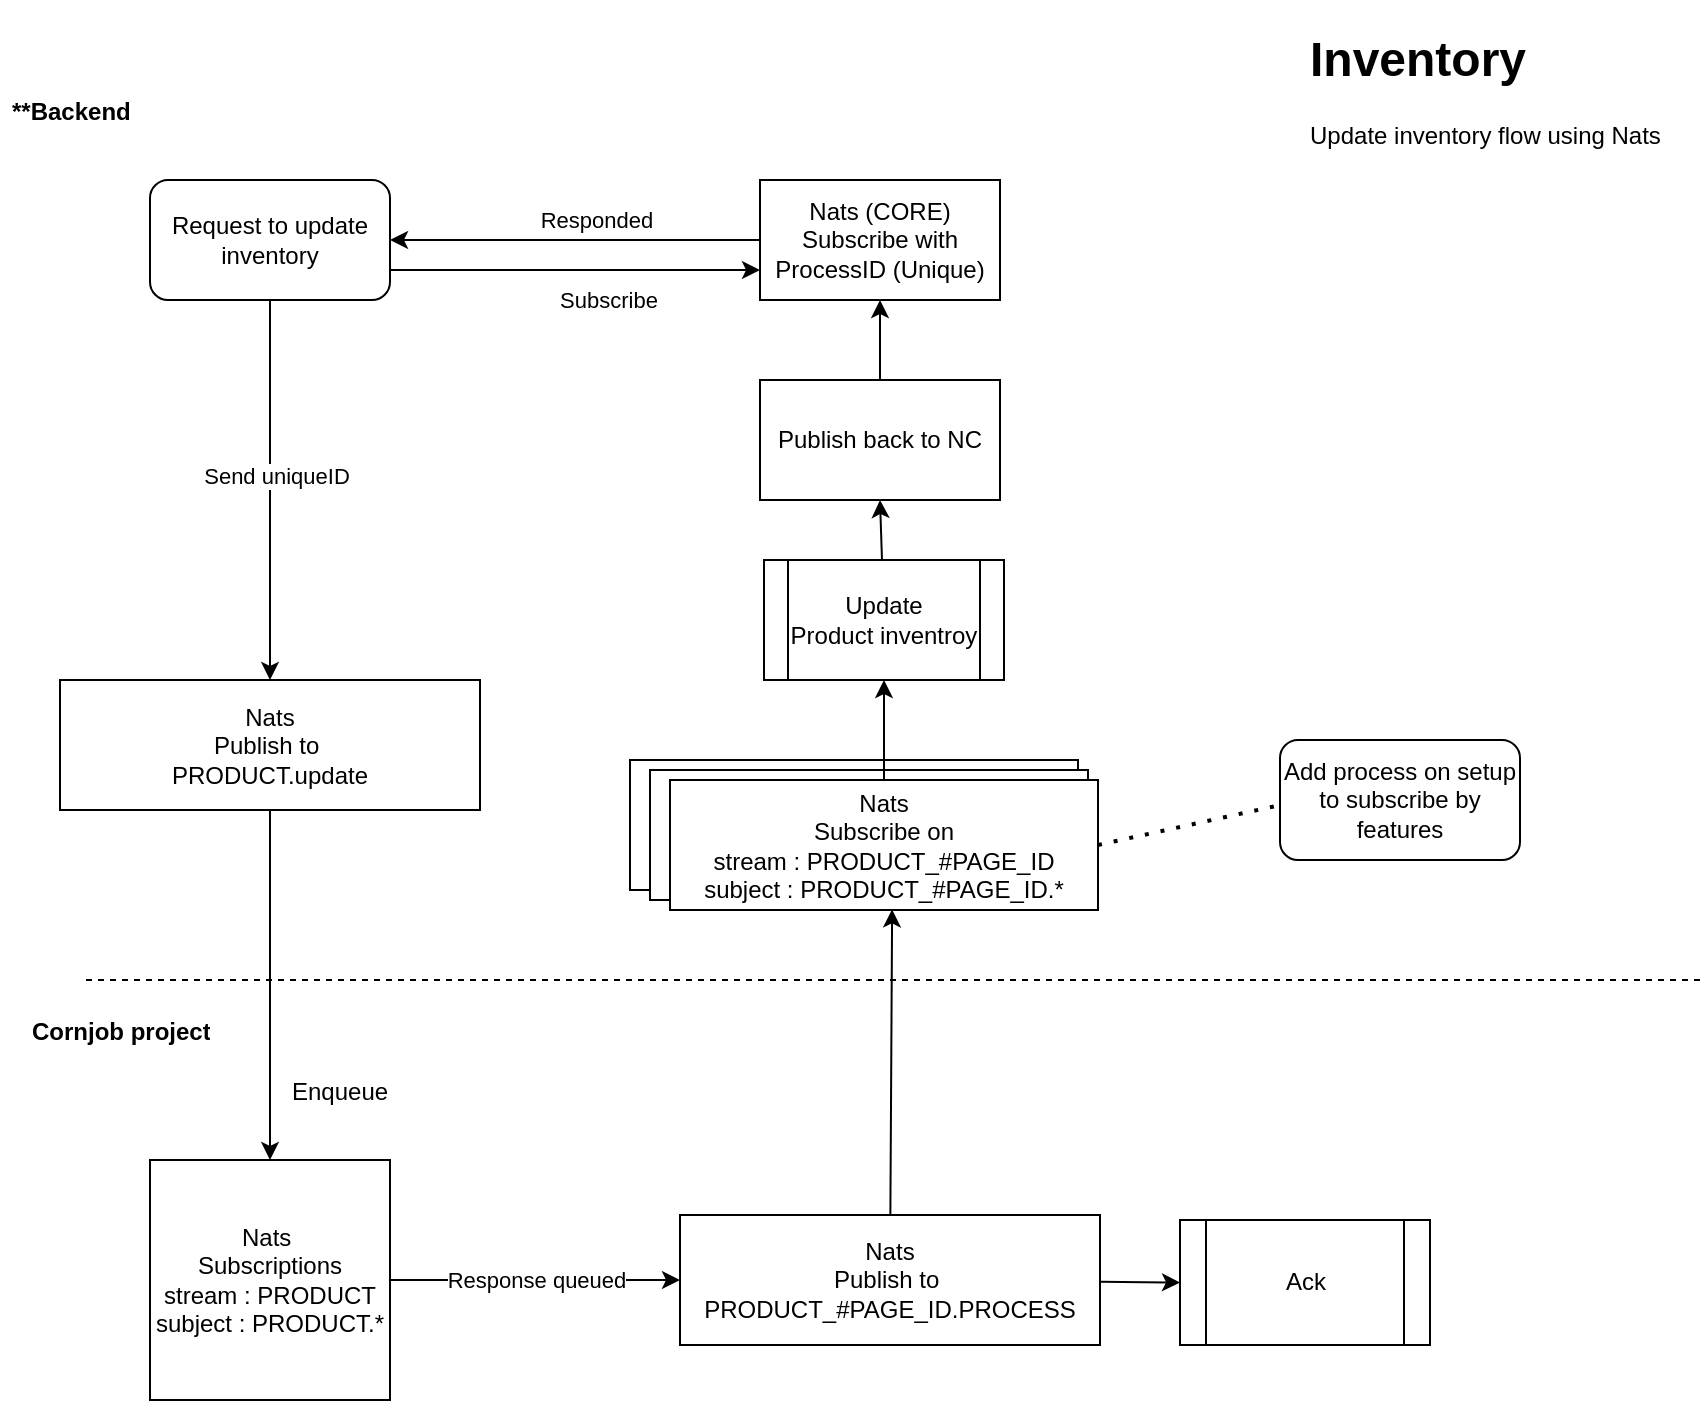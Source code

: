 <mxfile>
    <diagram id="2F8rpSKBMNBaQwolHbyw" name="Page-1">
        <mxGraphModel dx="1595" dy="828" grid="1" gridSize="10" guides="1" tooltips="1" connect="1" arrows="1" fold="1" page="1" pageScale="1" pageWidth="850" pageHeight="1100" math="0" shadow="0">
            <root>
                <mxCell id="0"/>
                <mxCell id="1" parent="0"/>
                <mxCell id="58" value="" style="rounded=0;whiteSpace=wrap;html=1;align=center;" vertex="1" parent="1">
                    <mxGeometry x="315" y="380" width="224" height="65" as="geometry"/>
                </mxCell>
                <mxCell id="57" value="" style="rounded=0;whiteSpace=wrap;html=1;align=center;" vertex="1" parent="1">
                    <mxGeometry x="325" y="385" width="219" height="65" as="geometry"/>
                </mxCell>
                <mxCell id="9" value="Nats&lt;br&gt;Subscribe on&lt;br&gt;stream : PRODUCT_#PAGE_ID&lt;br&gt;subject : PRODUCT_#PAGE_ID.*" style="rounded=0;whiteSpace=wrap;html=1;align=center;" parent="1" vertex="1">
                    <mxGeometry x="335" y="390" width="214" height="65" as="geometry"/>
                </mxCell>
                <mxCell id="23" style="edgeStyle=none;html=1;entryX=0.5;entryY=1;entryDx=0;entryDy=0;" parent="1" source="11" target="15" edge="1">
                    <mxGeometry relative="1" as="geometry"/>
                </mxCell>
                <mxCell id="11" value="Nats&lt;br&gt;Publish to&amp;nbsp;&lt;br&gt;PRODUCT.update" style="rounded=0;whiteSpace=wrap;html=1;" parent="1" vertex="1">
                    <mxGeometry x="30" y="340" width="210" height="65" as="geometry"/>
                </mxCell>
                <mxCell id="27" style="edgeStyle=none;html=1;entryX=0;entryY=0.5;entryDx=0;entryDy=0;" parent="1" source="15" target="25" edge="1">
                    <mxGeometry relative="1" as="geometry"/>
                </mxCell>
                <mxCell id="38" value="Response queued" style="edgeLabel;html=1;align=center;verticalAlign=middle;resizable=0;points=[];" parent="27" vertex="1" connectable="0">
                    <mxGeometry x="-0.291" y="-1" relative="1" as="geometry">
                        <mxPoint x="21" y="-1" as="offset"/>
                    </mxGeometry>
                </mxCell>
                <mxCell id="15" value="Nats&amp;nbsp;&lt;br&gt;Subscriptions&lt;br&gt;stream : PRODUCT&lt;br&gt;subject : PRODUCT.*" style="whiteSpace=wrap;html=1;aspect=fixed;direction=west;" parent="1" vertex="1">
                    <mxGeometry x="75" y="580" width="120" height="120" as="geometry"/>
                </mxCell>
                <mxCell id="51" style="edgeStyle=none;html=1;entryX=0;entryY=0.5;entryDx=0;entryDy=0;" edge="1" parent="1" source="25" target="50">
                    <mxGeometry relative="1" as="geometry"/>
                </mxCell>
                <mxCell id="56" style="edgeStyle=none;html=1;entryX=0.519;entryY=0.995;entryDx=0;entryDy=0;entryPerimeter=0;" edge="1" parent="1" source="25" target="9">
                    <mxGeometry relative="1" as="geometry"/>
                </mxCell>
                <mxCell id="25" value="Nats&lt;br&gt;Publish to&amp;nbsp;&lt;br&gt;PRODUCT_#PAGE_ID.PROCESS" style="rounded=0;whiteSpace=wrap;html=1;" parent="1" vertex="1">
                    <mxGeometry x="340" y="607.5" width="210" height="65" as="geometry"/>
                </mxCell>
                <mxCell id="29" value="Enqueue" style="text;strokeColor=none;fillColor=none;align=left;verticalAlign=middle;spacingLeft=4;spacingRight=4;overflow=hidden;points=[[0,0.5],[1,0.5]];portConstraint=eastwest;rotatable=0;" parent="1" vertex="1">
                    <mxGeometry x="140" y="530" width="80" height="30" as="geometry"/>
                </mxCell>
                <mxCell id="31" style="edgeStyle=none;html=1;entryX=0.5;entryY=1;entryDx=0;entryDy=0;exitX=0.5;exitY=0;exitDx=0;exitDy=0;" parent="1" source="9" edge="1" target="41">
                    <mxGeometry relative="1" as="geometry">
                        <mxPoint x="590" y="500" as="targetPoint"/>
                        <mxPoint x="390" y="500.0" as="sourcePoint"/>
                    </mxGeometry>
                </mxCell>
                <mxCell id="76" style="edgeStyle=none;html=1;entryX=0.5;entryY=1;entryDx=0;entryDy=0;" edge="1" parent="1" source="41" target="75">
                    <mxGeometry relative="1" as="geometry"/>
                </mxCell>
                <mxCell id="41" value="&lt;span&gt;Update&lt;/span&gt;&lt;br&gt;&lt;span&gt;Product inventroy&lt;/span&gt;" style="shape=process;whiteSpace=wrap;html=1;backgroundOutline=1;" parent="1" vertex="1">
                    <mxGeometry x="382" y="280" width="120" height="60" as="geometry"/>
                </mxCell>
                <mxCell id="42" value="" style="endArrow=none;dashed=1;html=1;" parent="1" edge="1">
                    <mxGeometry width="50" height="50" relative="1" as="geometry">
                        <mxPoint x="850" y="490" as="sourcePoint"/>
                        <mxPoint x="40" y="490" as="targetPoint"/>
                        <Array as="points">
                            <mxPoint x="90" y="490"/>
                        </Array>
                    </mxGeometry>
                </mxCell>
                <mxCell id="43" value="**Backend" style="text;strokeColor=none;fillColor=none;align=left;verticalAlign=middle;spacingLeft=4;spacingRight=4;overflow=hidden;points=[[0,0.5],[1,0.5]];portConstraint=eastwest;rotatable=0;fontStyle=1" parent="1" vertex="1">
                    <mxGeometry y="40" width="100" height="30" as="geometry"/>
                </mxCell>
                <mxCell id="45" value="Cornjob projects" style="text;strokeColor=none;fillColor=none;align=left;verticalAlign=middle;spacingLeft=4;spacingRight=4;overflow=hidden;points=[[0,0.5],[1,0.5]];portConstraint=eastwest;rotatable=0;fontStyle=1" parent="1" vertex="1">
                    <mxGeometry x="10" y="500" width="100" height="30" as="geometry"/>
                </mxCell>
                <mxCell id="50" value="Ack" style="shape=process;whiteSpace=wrap;html=1;backgroundOutline=1;" vertex="1" parent="1">
                    <mxGeometry x="590" y="610" width="125" height="62.5" as="geometry"/>
                </mxCell>
                <mxCell id="61" value="&lt;h1&gt;Inventory&lt;/h1&gt;&lt;p&gt;Update inventory flow using Nats&lt;/p&gt;" style="text;html=1;strokeColor=none;fillColor=none;spacing=5;spacingTop=-20;whiteSpace=wrap;overflow=hidden;rounded=0;" vertex="1" parent="1">
                    <mxGeometry x="650" y="10" width="190" height="120" as="geometry"/>
                </mxCell>
                <mxCell id="68" style="edgeStyle=none;html=1;entryX=0;entryY=0.75;entryDx=0;entryDy=0;exitX=1;exitY=0.75;exitDx=0;exitDy=0;" edge="1" parent="1" source="66" target="67">
                    <mxGeometry relative="1" as="geometry"/>
                </mxCell>
                <mxCell id="70" value="Subscribe" style="edgeLabel;html=1;align=center;verticalAlign=middle;resizable=0;points=[];" vertex="1" connectable="0" parent="68">
                    <mxGeometry x="0.541" y="3" relative="1" as="geometry">
                        <mxPoint x="-34" y="18" as="offset"/>
                    </mxGeometry>
                </mxCell>
                <mxCell id="72" style="edgeStyle=none;html=1;entryX=0.5;entryY=0;entryDx=0;entryDy=0;" edge="1" parent="1" source="66" target="11">
                    <mxGeometry relative="1" as="geometry"/>
                </mxCell>
                <mxCell id="73" value="Send uniqueID" style="edgeLabel;html=1;align=center;verticalAlign=middle;resizable=0;points=[];" vertex="1" connectable="0" parent="72">
                    <mxGeometry x="-0.079" y="3" relative="1" as="geometry">
                        <mxPoint as="offset"/>
                    </mxGeometry>
                </mxCell>
                <mxCell id="66" value="Request to update inventory" style="rounded=1;whiteSpace=wrap;html=1;" vertex="1" parent="1">
                    <mxGeometry x="75" y="90" width="120" height="60" as="geometry"/>
                </mxCell>
                <mxCell id="69" style="edgeStyle=none;html=1;entryX=1;entryY=0.5;entryDx=0;entryDy=0;" edge="1" parent="1" source="67" target="66">
                    <mxGeometry relative="1" as="geometry"/>
                </mxCell>
                <mxCell id="71" value="Responded" style="edgeLabel;html=1;align=center;verticalAlign=middle;resizable=0;points=[];" vertex="1" connectable="0" parent="69">
                    <mxGeometry x="-0.329" y="-2" relative="1" as="geometry">
                        <mxPoint x="-20" y="-8" as="offset"/>
                    </mxGeometry>
                </mxCell>
                <mxCell id="67" value="Nats (CORE)&lt;br&gt;Subscribe with ProcessID (Unique)" style="rounded=0;whiteSpace=wrap;html=1;" vertex="1" parent="1">
                    <mxGeometry x="380" y="90" width="120" height="60" as="geometry"/>
                </mxCell>
                <mxCell id="77" style="edgeStyle=none;html=1;entryX=0.5;entryY=1;entryDx=0;entryDy=0;" edge="1" parent="1" source="75" target="67">
                    <mxGeometry relative="1" as="geometry"/>
                </mxCell>
                <mxCell id="75" value="Publish back to NC" style="rounded=0;whiteSpace=wrap;html=1;" vertex="1" parent="1">
                    <mxGeometry x="380" y="190" width="120" height="60" as="geometry"/>
                </mxCell>
                <mxCell id="78" value="Add process on setup to subscribe by features" style="rounded=1;whiteSpace=wrap;html=1;" vertex="1" parent="1">
                    <mxGeometry x="640" y="370" width="120" height="60" as="geometry"/>
                </mxCell>
                <mxCell id="79" value="" style="endArrow=none;dashed=1;html=1;dashPattern=1 3;strokeWidth=2;entryX=-0.022;entryY=0.552;entryDx=0;entryDy=0;entryPerimeter=0;exitX=1;exitY=0.5;exitDx=0;exitDy=0;" edge="1" parent="1" source="9" target="78">
                    <mxGeometry width="50" height="50" relative="1" as="geometry">
                        <mxPoint x="570" y="440" as="sourcePoint"/>
                        <mxPoint x="620" y="390" as="targetPoint"/>
                    </mxGeometry>
                </mxCell>
            </root>
        </mxGraphModel>
    </diagram>
</mxfile>